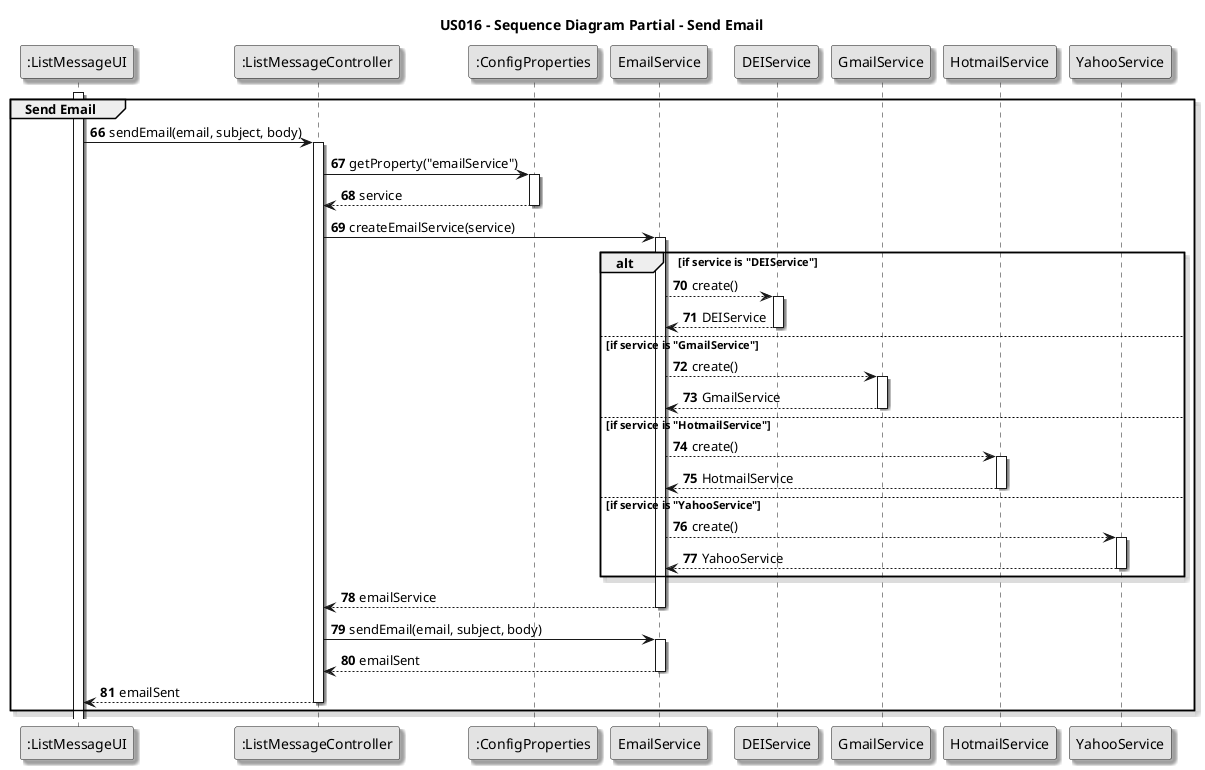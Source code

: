 @startuml

title US016 - Sequence Diagram Partial - Send Email

skinparam monochrome true
skinparam packageStyle rectangle
skinparam shadowing true

autonumber 66

participant ":ListMessageUI" as System
participant ":ListMessageController" as Controller
participant ":ConfigProperties" as ConfigProperties
participant "EmailService" as EmailService
participant "DEIService" as DEIService
participant "GmailService" as GmailService
participant "HotmailService" as HotmailService
participant "YahooService" as YahooService

group Send Email

activate System

System -> Controller : sendEmail(email, subject, body)
activate Controller

Controller -> ConfigProperties : getProperty("emailService")
activate ConfigProperties

ConfigProperties --> Controller : service
deactivate ConfigProperties

Controller -> EmailService : createEmailService(service)
activate EmailService

alt if service is "DEIService"

EmailService --> DEIService : create()
activate DEIService
DEIService --> EmailService : DEIService
deactivate DEIService

else if service is "GmailService"

EmailService --> GmailService : create()
activate GmailService
GmailService --> EmailService : GmailService
deactivate GmailService

else if service is "HotmailService"

EmailService --> HotmailService : create()
activate HotmailService
HotmailService --> EmailService : HotmailService
deactivate HotmailService

else if service is "YahooService"

EmailService --> YahooService : create()
activate YahooService
YahooService --> EmailService : YahooService
deactivate YahooService

end

EmailService --> Controller : emailService
deactivate EmailService

Controller -> EmailService : sendEmail(email, subject, body)
activate EmailService

EmailService --> Controller : emailSent
deactivate EmailService

Controller --> System : emailSent
deactivate Controller

end

@enduml